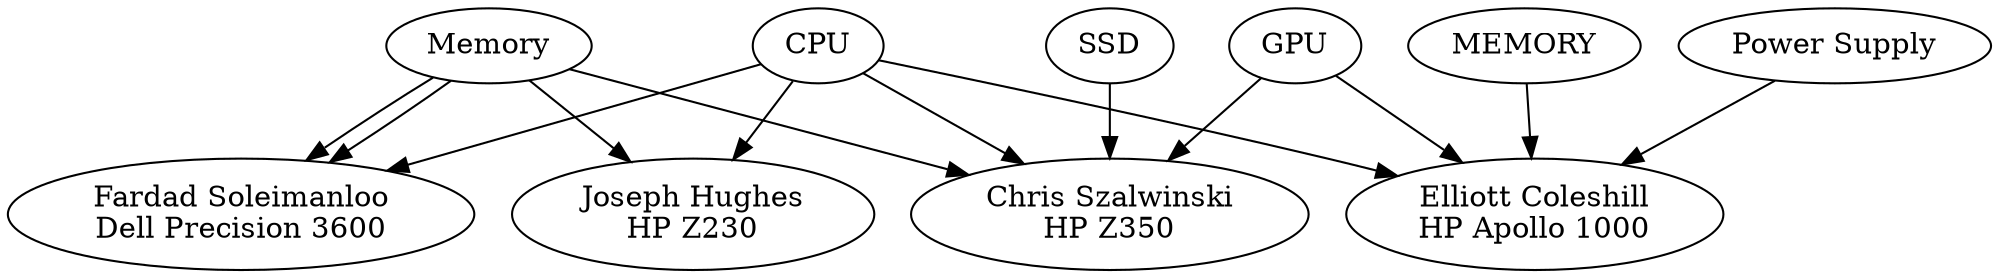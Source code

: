 digraph order {
"CPU"->"Fardad Soleimanloo
Dell Precision 3600";
"Memory"->"Fardad Soleimanloo
Dell Precision 3600";
"Memory"->"Fardad Soleimanloo
Dell Precision 3600";
"CPU"->"Joseph Hughes
HP Z230";
"Memory"->"Joseph Hughes
HP Z230";
"CPU"->"Chris Szalwinski
HP Z350";
"Memory"->"Chris Szalwinski
HP Z350";
"SSD"->"Chris Szalwinski
HP Z350";
"GPU"->"Chris Szalwinski
HP Z350";
"CPU"->"Elliott Coleshill
HP Apollo 1000";
"MEMORY"->"Elliott Coleshill
HP Apollo 1000";
"Power Supply"->"Elliott Coleshill
HP Apollo 1000";
"GPU"->"Elliott Coleshill
HP Apollo 1000";
}